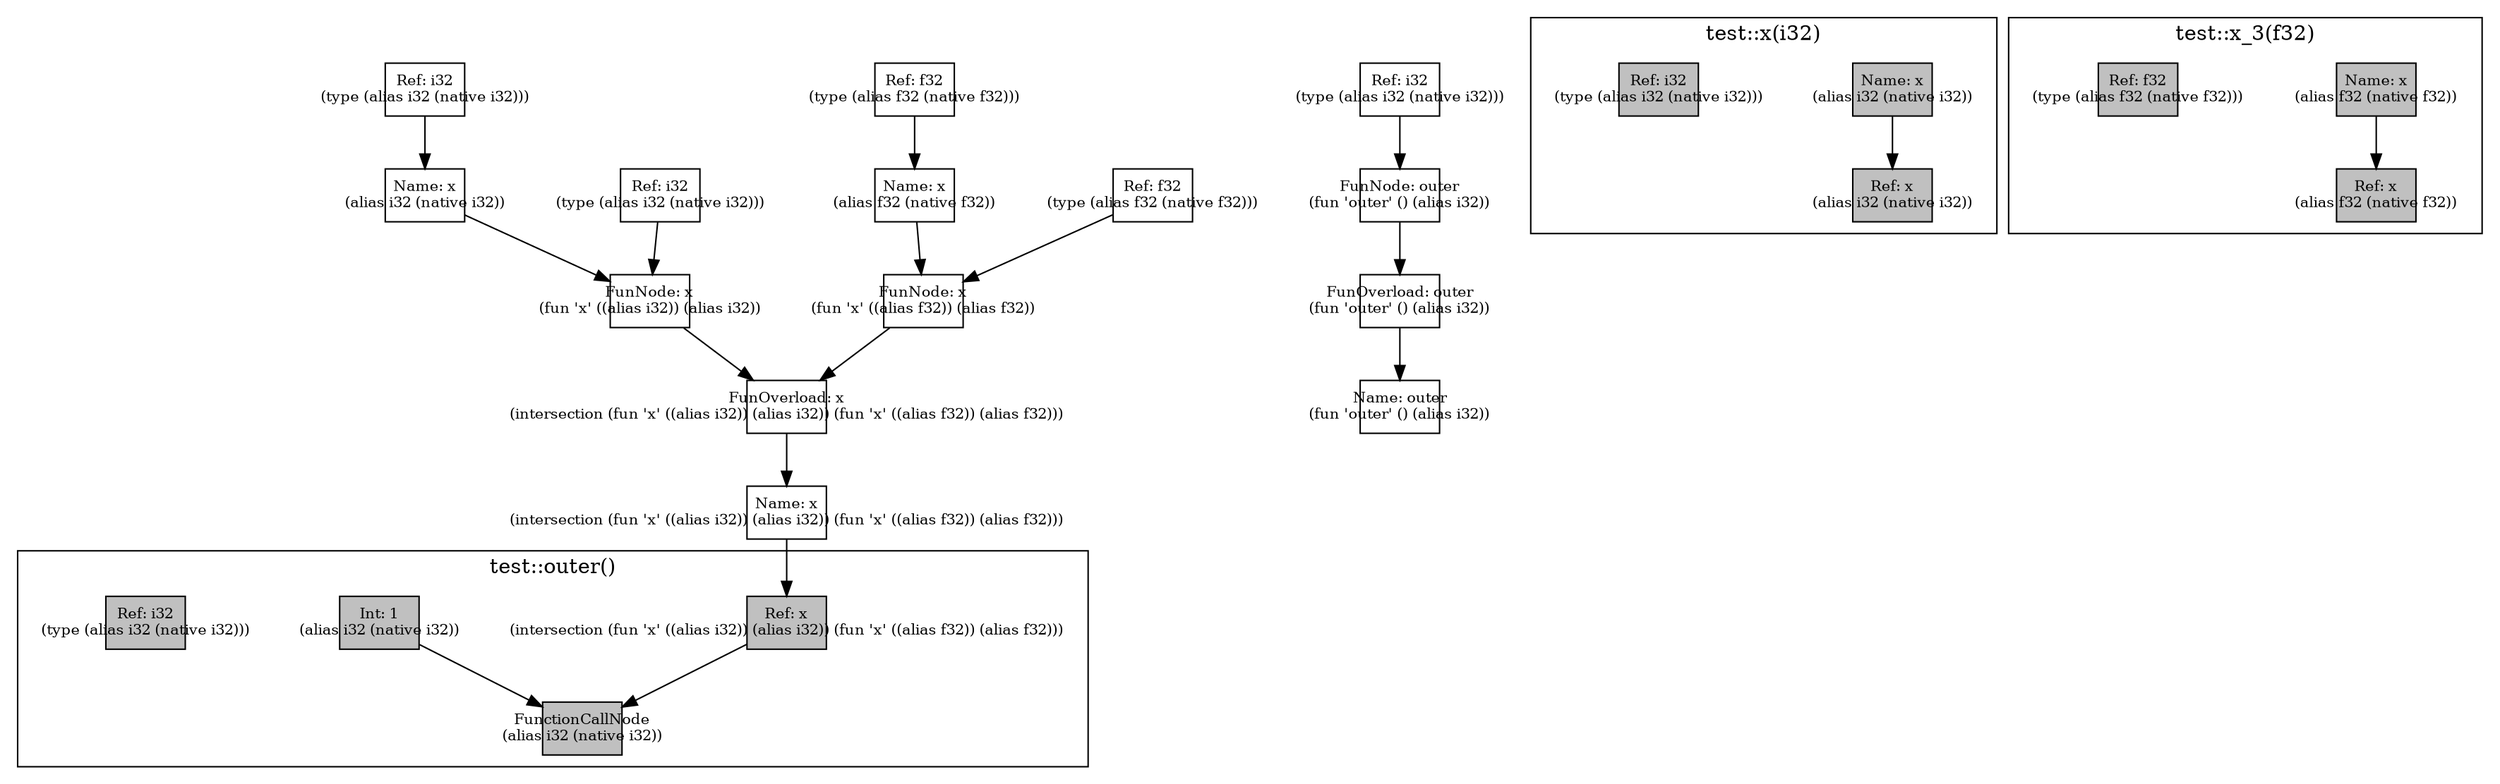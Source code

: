 digraph Document {
  node [shape=box,fixedsize=shape fontsize=10]
  1 [label="FunOverload: x\n(intersection (fun 'x' ((alias i32)) (alias i32)) (fun 'x' ((alias f32)) (alias f32)))", fillcolor=grey];
  2 [label="FunNode: x\n(fun 'x' ((alias i32)) (alias i32))", fillcolor=grey];
  3 [label="Ref: i32\n(type (alias i32 (native i32)))", fillcolor=grey];
  4 [label="Name: x\n(alias i32 (native i32))", fillcolor=grey];
  5 [label="Ref: i32\n(type (alias i32 (native i32)))", fillcolor=grey];
  6 [label="FunNode: x\n(fun 'x' ((alias f32)) (alias f32))", fillcolor=grey];
  7 [label="Ref: f32\n(type (alias f32 (native f32)))", fillcolor=grey];
  8 [label="Name: x\n(alias f32 (native f32))", fillcolor=grey];
  9 [label="Ref: f32\n(type (alias f32 (native f32)))", fillcolor=grey];
  10 [label="Name: x\n(intersection (fun 'x' ((alias i32)) (alias i32)) (fun 'x' ((alias f32)) (alias f32)))", fillcolor=grey];
  11 [label="FunOverload: outer\n(fun 'outer' () (alias i32))", fillcolor=grey];
  12 [label="FunNode: outer\n(fun 'outer' () (alias i32))", fillcolor=grey];
  13 [label="Ref: i32\n(type (alias i32 (native i32)))", fillcolor=grey];
  14 [label="Name: outer\n(fun 'outer' () (alias i32))", fillcolor=grey];
  subgraph cluster0 {
    node [style=filled, fillcolor=grey];
    15 [label="Name: x\n(alias i32 (native i32))", fillcolor=grey];
    16 [label="Ref: x\n(alias i32 (native i32))", fillcolor=grey];
    17 [label="Ref: i32\n(type (alias i32 (native i32)))", fillcolor=grey];
    15 -> 16[taillabel="" labeldistance="1" fontname="times  italic" fontsize = 10 color="black" ];
  label = "test::x(i32)";
}
  subgraph cluster1 {
    node [style=filled, fillcolor=grey];
    18 [label="Name: x\n(alias f32 (native f32))", fillcolor=grey];
    19 [label="Ref: x\n(alias f32 (native f32))", fillcolor=grey];
    20 [label="Ref: f32\n(type (alias f32 (native f32)))", fillcolor=grey];
    18 -> 19[taillabel="" labeldistance="1" fontname="times  italic" fontsize = 10 color="black" ];
  label = "test::x_3(f32)";
}
  subgraph cluster2 {
    node [style=filled, fillcolor=grey];
    21 [label="FunctionCallNode\n(alias i32 (native i32))", fillcolor=grey];
    22 [label="Ref: x\n(intersection (fun 'x' ((alias i32)) (alias i32)) (fun 'x' ((alias f32)) (alias f32)))", fillcolor=grey];
    23 [label="Int: 1\n(alias i32 (native i32))", fillcolor=grey];
    24 [label="Ref: i32\n(type (alias i32 (native i32)))", fillcolor=grey];
    22 -> 21[taillabel="" labeldistance="1" fontname="times  italic" fontsize = 10 color="black" ];
    23 -> 21[taillabel="" labeldistance="1" fontname="times  italic" fontsize = 10 color="black" ];
  label = "test::outer()";
}
  1 -> 10[taillabel="" labeldistance="1" fontname="times  italic" fontsize = 10 color="black" ];
  2 -> 1[taillabel="" labeldistance="1" fontname="times  italic" fontsize = 10 color="black" ];
  3 -> 4[taillabel="" labeldistance="1" fontname="times  italic" fontsize = 10 color="black" ];
  4 -> 2[taillabel="" labeldistance="1" fontname="times  italic" fontsize = 10 color="black" ];
  5 -> 2[taillabel="" labeldistance="1" fontname="times  italic" fontsize = 10 color="black" ];
  6 -> 1[taillabel="" labeldistance="1" fontname="times  italic" fontsize = 10 color="black" ];
  7 -> 8[taillabel="" labeldistance="1" fontname="times  italic" fontsize = 10 color="black" ];
  8 -> 6[taillabel="" labeldistance="1" fontname="times  italic" fontsize = 10 color="black" ];
  9 -> 6[taillabel="" labeldistance="1" fontname="times  italic" fontsize = 10 color="black" ];
  10 -> 22[taillabel="" labeldistance="1" fontname="times  italic" fontsize = 10 color="black" ];
  11 -> 14[taillabel="" labeldistance="1" fontname="times  italic" fontsize = 10 color="black" ];
  12 -> 11[taillabel="" labeldistance="1" fontname="times  italic" fontsize = 10 color="black" ];
  13 -> 12[taillabel="" labeldistance="1" fontname="times  italic" fontsize = 10 color="black" ];
  label="";
}
